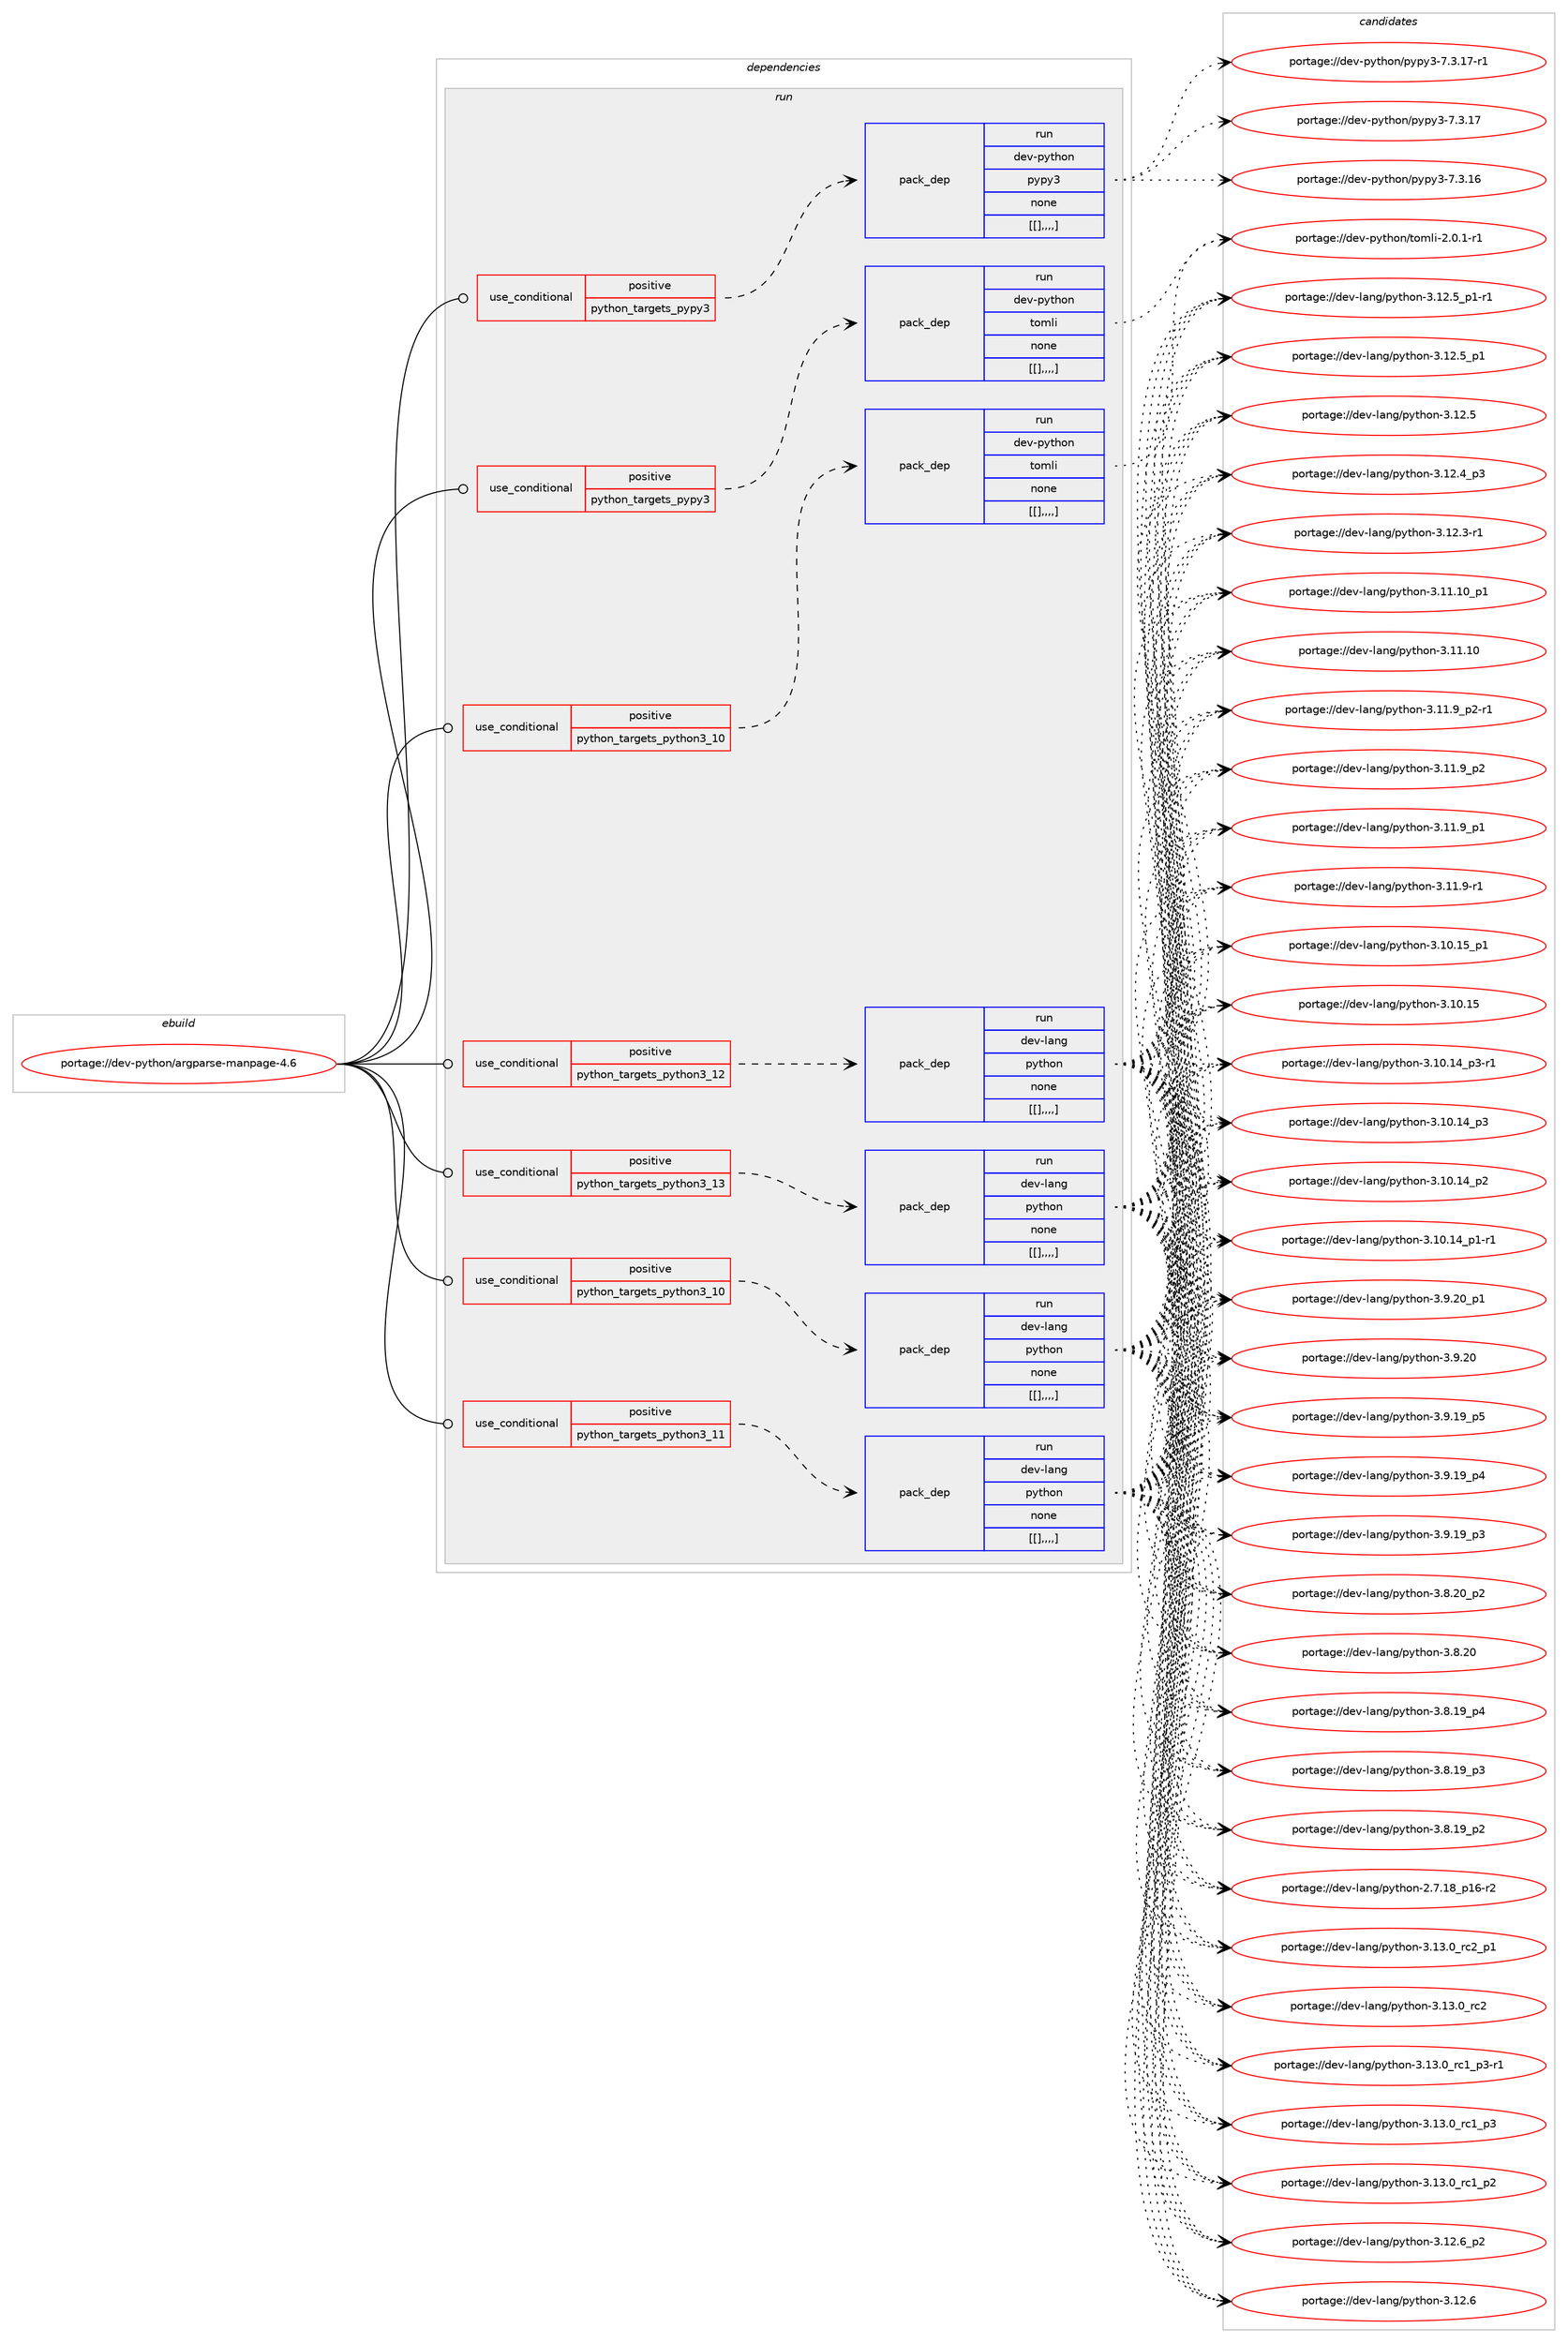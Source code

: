 digraph prolog {

# *************
# Graph options
# *************

newrank=true;
concentrate=true;
compound=true;
graph [rankdir=LR,fontname=Helvetica,fontsize=10,ranksep=1.5];#, ranksep=2.5, nodesep=0.2];
edge  [arrowhead=vee];
node  [fontname=Helvetica,fontsize=10];

# **********
# The ebuild
# **********

subgraph cluster_leftcol {
color=gray;
label=<<i>ebuild</i>>;
id [label="portage://dev-python/argparse-manpage-4.6", color=red, width=4, href="../dev-python/argparse-manpage-4.6.svg"];
}

# ****************
# The dependencies
# ****************

subgraph cluster_midcol {
color=gray;
label=<<i>dependencies</i>>;
subgraph cluster_compile {
fillcolor="#eeeeee";
style=filled;
label=<<i>compile</i>>;
}
subgraph cluster_compileandrun {
fillcolor="#eeeeee";
style=filled;
label=<<i>compile and run</i>>;
}
subgraph cluster_run {
fillcolor="#eeeeee";
style=filled;
label=<<i>run</i>>;
subgraph cond32035 {
dependency143602 [label=<<TABLE BORDER="0" CELLBORDER="1" CELLSPACING="0" CELLPADDING="4"><TR><TD ROWSPAN="3" CELLPADDING="10">use_conditional</TD></TR><TR><TD>positive</TD></TR><TR><TD>python_targets_pypy3</TD></TR></TABLE>>, shape=none, color=red];
subgraph pack110358 {
dependency143603 [label=<<TABLE BORDER="0" CELLBORDER="1" CELLSPACING="0" CELLPADDING="4" WIDTH="220"><TR><TD ROWSPAN="6" CELLPADDING="30">pack_dep</TD></TR><TR><TD WIDTH="110">run</TD></TR><TR><TD>dev-python</TD></TR><TR><TD>pypy3</TD></TR><TR><TD>none</TD></TR><TR><TD>[[],,,,]</TD></TR></TABLE>>, shape=none, color=blue];
}
dependency143602:e -> dependency143603:w [weight=20,style="dashed",arrowhead="vee"];
}
id:e -> dependency143602:w [weight=20,style="solid",arrowhead="odot"];
subgraph cond32036 {
dependency143604 [label=<<TABLE BORDER="0" CELLBORDER="1" CELLSPACING="0" CELLPADDING="4"><TR><TD ROWSPAN="3" CELLPADDING="10">use_conditional</TD></TR><TR><TD>positive</TD></TR><TR><TD>python_targets_pypy3</TD></TR></TABLE>>, shape=none, color=red];
subgraph pack110359 {
dependency143605 [label=<<TABLE BORDER="0" CELLBORDER="1" CELLSPACING="0" CELLPADDING="4" WIDTH="220"><TR><TD ROWSPAN="6" CELLPADDING="30">pack_dep</TD></TR><TR><TD WIDTH="110">run</TD></TR><TR><TD>dev-python</TD></TR><TR><TD>tomli</TD></TR><TR><TD>none</TD></TR><TR><TD>[[],,,,]</TD></TR></TABLE>>, shape=none, color=blue];
}
dependency143604:e -> dependency143605:w [weight=20,style="dashed",arrowhead="vee"];
}
id:e -> dependency143604:w [weight=20,style="solid",arrowhead="odot"];
subgraph cond32037 {
dependency143606 [label=<<TABLE BORDER="0" CELLBORDER="1" CELLSPACING="0" CELLPADDING="4"><TR><TD ROWSPAN="3" CELLPADDING="10">use_conditional</TD></TR><TR><TD>positive</TD></TR><TR><TD>python_targets_python3_10</TD></TR></TABLE>>, shape=none, color=red];
subgraph pack110360 {
dependency143607 [label=<<TABLE BORDER="0" CELLBORDER="1" CELLSPACING="0" CELLPADDING="4" WIDTH="220"><TR><TD ROWSPAN="6" CELLPADDING="30">pack_dep</TD></TR><TR><TD WIDTH="110">run</TD></TR><TR><TD>dev-lang</TD></TR><TR><TD>python</TD></TR><TR><TD>none</TD></TR><TR><TD>[[],,,,]</TD></TR></TABLE>>, shape=none, color=blue];
}
dependency143606:e -> dependency143607:w [weight=20,style="dashed",arrowhead="vee"];
}
id:e -> dependency143606:w [weight=20,style="solid",arrowhead="odot"];
subgraph cond32038 {
dependency143608 [label=<<TABLE BORDER="0" CELLBORDER="1" CELLSPACING="0" CELLPADDING="4"><TR><TD ROWSPAN="3" CELLPADDING="10">use_conditional</TD></TR><TR><TD>positive</TD></TR><TR><TD>python_targets_python3_10</TD></TR></TABLE>>, shape=none, color=red];
subgraph pack110361 {
dependency143609 [label=<<TABLE BORDER="0" CELLBORDER="1" CELLSPACING="0" CELLPADDING="4" WIDTH="220"><TR><TD ROWSPAN="6" CELLPADDING="30">pack_dep</TD></TR><TR><TD WIDTH="110">run</TD></TR><TR><TD>dev-python</TD></TR><TR><TD>tomli</TD></TR><TR><TD>none</TD></TR><TR><TD>[[],,,,]</TD></TR></TABLE>>, shape=none, color=blue];
}
dependency143608:e -> dependency143609:w [weight=20,style="dashed",arrowhead="vee"];
}
id:e -> dependency143608:w [weight=20,style="solid",arrowhead="odot"];
subgraph cond32039 {
dependency143610 [label=<<TABLE BORDER="0" CELLBORDER="1" CELLSPACING="0" CELLPADDING="4"><TR><TD ROWSPAN="3" CELLPADDING="10">use_conditional</TD></TR><TR><TD>positive</TD></TR><TR><TD>python_targets_python3_11</TD></TR></TABLE>>, shape=none, color=red];
subgraph pack110362 {
dependency143611 [label=<<TABLE BORDER="0" CELLBORDER="1" CELLSPACING="0" CELLPADDING="4" WIDTH="220"><TR><TD ROWSPAN="6" CELLPADDING="30">pack_dep</TD></TR><TR><TD WIDTH="110">run</TD></TR><TR><TD>dev-lang</TD></TR><TR><TD>python</TD></TR><TR><TD>none</TD></TR><TR><TD>[[],,,,]</TD></TR></TABLE>>, shape=none, color=blue];
}
dependency143610:e -> dependency143611:w [weight=20,style="dashed",arrowhead="vee"];
}
id:e -> dependency143610:w [weight=20,style="solid",arrowhead="odot"];
subgraph cond32040 {
dependency143612 [label=<<TABLE BORDER="0" CELLBORDER="1" CELLSPACING="0" CELLPADDING="4"><TR><TD ROWSPAN="3" CELLPADDING="10">use_conditional</TD></TR><TR><TD>positive</TD></TR><TR><TD>python_targets_python3_12</TD></TR></TABLE>>, shape=none, color=red];
subgraph pack110363 {
dependency143613 [label=<<TABLE BORDER="0" CELLBORDER="1" CELLSPACING="0" CELLPADDING="4" WIDTH="220"><TR><TD ROWSPAN="6" CELLPADDING="30">pack_dep</TD></TR><TR><TD WIDTH="110">run</TD></TR><TR><TD>dev-lang</TD></TR><TR><TD>python</TD></TR><TR><TD>none</TD></TR><TR><TD>[[],,,,]</TD></TR></TABLE>>, shape=none, color=blue];
}
dependency143612:e -> dependency143613:w [weight=20,style="dashed",arrowhead="vee"];
}
id:e -> dependency143612:w [weight=20,style="solid",arrowhead="odot"];
subgraph cond32041 {
dependency143614 [label=<<TABLE BORDER="0" CELLBORDER="1" CELLSPACING="0" CELLPADDING="4"><TR><TD ROWSPAN="3" CELLPADDING="10">use_conditional</TD></TR><TR><TD>positive</TD></TR><TR><TD>python_targets_python3_13</TD></TR></TABLE>>, shape=none, color=red];
subgraph pack110364 {
dependency143615 [label=<<TABLE BORDER="0" CELLBORDER="1" CELLSPACING="0" CELLPADDING="4" WIDTH="220"><TR><TD ROWSPAN="6" CELLPADDING="30">pack_dep</TD></TR><TR><TD WIDTH="110">run</TD></TR><TR><TD>dev-lang</TD></TR><TR><TD>python</TD></TR><TR><TD>none</TD></TR><TR><TD>[[],,,,]</TD></TR></TABLE>>, shape=none, color=blue];
}
dependency143614:e -> dependency143615:w [weight=20,style="dashed",arrowhead="vee"];
}
id:e -> dependency143614:w [weight=20,style="solid",arrowhead="odot"];
}
}

# **************
# The candidates
# **************

subgraph cluster_choices {
rank=same;
color=gray;
label=<<i>candidates</i>>;

subgraph choice110358 {
color=black;
nodesep=1;
choice100101118451121211161041111104711212111212151455546514649554511449 [label="portage://dev-python/pypy3-7.3.17-r1", color=red, width=4,href="../dev-python/pypy3-7.3.17-r1.svg"];
choice10010111845112121116104111110471121211121215145554651464955 [label="portage://dev-python/pypy3-7.3.17", color=red, width=4,href="../dev-python/pypy3-7.3.17.svg"];
choice10010111845112121116104111110471121211121215145554651464954 [label="portage://dev-python/pypy3-7.3.16", color=red, width=4,href="../dev-python/pypy3-7.3.16.svg"];
dependency143603:e -> choice100101118451121211161041111104711212111212151455546514649554511449:w [style=dotted,weight="100"];
dependency143603:e -> choice10010111845112121116104111110471121211121215145554651464955:w [style=dotted,weight="100"];
dependency143603:e -> choice10010111845112121116104111110471121211121215145554651464954:w [style=dotted,weight="100"];
}
subgraph choice110359 {
color=black;
nodesep=1;
choice10010111845112121116104111110471161111091081054550464846494511449 [label="portage://dev-python/tomli-2.0.1-r1", color=red, width=4,href="../dev-python/tomli-2.0.1-r1.svg"];
dependency143605:e -> choice10010111845112121116104111110471161111091081054550464846494511449:w [style=dotted,weight="100"];
}
subgraph choice110360 {
color=black;
nodesep=1;
choice100101118451089711010347112121116104111110455146495146489511499509511249 [label="portage://dev-lang/python-3.13.0_rc2_p1", color=red, width=4,href="../dev-lang/python-3.13.0_rc2_p1.svg"];
choice10010111845108971101034711212111610411111045514649514648951149950 [label="portage://dev-lang/python-3.13.0_rc2", color=red, width=4,href="../dev-lang/python-3.13.0_rc2.svg"];
choice1001011184510897110103471121211161041111104551464951464895114994995112514511449 [label="portage://dev-lang/python-3.13.0_rc1_p3-r1", color=red, width=4,href="../dev-lang/python-3.13.0_rc1_p3-r1.svg"];
choice100101118451089711010347112121116104111110455146495146489511499499511251 [label="portage://dev-lang/python-3.13.0_rc1_p3", color=red, width=4,href="../dev-lang/python-3.13.0_rc1_p3.svg"];
choice100101118451089711010347112121116104111110455146495146489511499499511250 [label="portage://dev-lang/python-3.13.0_rc1_p2", color=red, width=4,href="../dev-lang/python-3.13.0_rc1_p2.svg"];
choice100101118451089711010347112121116104111110455146495046549511250 [label="portage://dev-lang/python-3.12.6_p2", color=red, width=4,href="../dev-lang/python-3.12.6_p2.svg"];
choice10010111845108971101034711212111610411111045514649504654 [label="portage://dev-lang/python-3.12.6", color=red, width=4,href="../dev-lang/python-3.12.6.svg"];
choice1001011184510897110103471121211161041111104551464950465395112494511449 [label="portage://dev-lang/python-3.12.5_p1-r1", color=red, width=4,href="../dev-lang/python-3.12.5_p1-r1.svg"];
choice100101118451089711010347112121116104111110455146495046539511249 [label="portage://dev-lang/python-3.12.5_p1", color=red, width=4,href="../dev-lang/python-3.12.5_p1.svg"];
choice10010111845108971101034711212111610411111045514649504653 [label="portage://dev-lang/python-3.12.5", color=red, width=4,href="../dev-lang/python-3.12.5.svg"];
choice100101118451089711010347112121116104111110455146495046529511251 [label="portage://dev-lang/python-3.12.4_p3", color=red, width=4,href="../dev-lang/python-3.12.4_p3.svg"];
choice100101118451089711010347112121116104111110455146495046514511449 [label="portage://dev-lang/python-3.12.3-r1", color=red, width=4,href="../dev-lang/python-3.12.3-r1.svg"];
choice10010111845108971101034711212111610411111045514649494649489511249 [label="portage://dev-lang/python-3.11.10_p1", color=red, width=4,href="../dev-lang/python-3.11.10_p1.svg"];
choice1001011184510897110103471121211161041111104551464949464948 [label="portage://dev-lang/python-3.11.10", color=red, width=4,href="../dev-lang/python-3.11.10.svg"];
choice1001011184510897110103471121211161041111104551464949465795112504511449 [label="portage://dev-lang/python-3.11.9_p2-r1", color=red, width=4,href="../dev-lang/python-3.11.9_p2-r1.svg"];
choice100101118451089711010347112121116104111110455146494946579511250 [label="portage://dev-lang/python-3.11.9_p2", color=red, width=4,href="../dev-lang/python-3.11.9_p2.svg"];
choice100101118451089711010347112121116104111110455146494946579511249 [label="portage://dev-lang/python-3.11.9_p1", color=red, width=4,href="../dev-lang/python-3.11.9_p1.svg"];
choice100101118451089711010347112121116104111110455146494946574511449 [label="portage://dev-lang/python-3.11.9-r1", color=red, width=4,href="../dev-lang/python-3.11.9-r1.svg"];
choice10010111845108971101034711212111610411111045514649484649539511249 [label="portage://dev-lang/python-3.10.15_p1", color=red, width=4,href="../dev-lang/python-3.10.15_p1.svg"];
choice1001011184510897110103471121211161041111104551464948464953 [label="portage://dev-lang/python-3.10.15", color=red, width=4,href="../dev-lang/python-3.10.15.svg"];
choice100101118451089711010347112121116104111110455146494846495295112514511449 [label="portage://dev-lang/python-3.10.14_p3-r1", color=red, width=4,href="../dev-lang/python-3.10.14_p3-r1.svg"];
choice10010111845108971101034711212111610411111045514649484649529511251 [label="portage://dev-lang/python-3.10.14_p3", color=red, width=4,href="../dev-lang/python-3.10.14_p3.svg"];
choice10010111845108971101034711212111610411111045514649484649529511250 [label="portage://dev-lang/python-3.10.14_p2", color=red, width=4,href="../dev-lang/python-3.10.14_p2.svg"];
choice100101118451089711010347112121116104111110455146494846495295112494511449 [label="portage://dev-lang/python-3.10.14_p1-r1", color=red, width=4,href="../dev-lang/python-3.10.14_p1-r1.svg"];
choice100101118451089711010347112121116104111110455146574650489511249 [label="portage://dev-lang/python-3.9.20_p1", color=red, width=4,href="../dev-lang/python-3.9.20_p1.svg"];
choice10010111845108971101034711212111610411111045514657465048 [label="portage://dev-lang/python-3.9.20", color=red, width=4,href="../dev-lang/python-3.9.20.svg"];
choice100101118451089711010347112121116104111110455146574649579511253 [label="portage://dev-lang/python-3.9.19_p5", color=red, width=4,href="../dev-lang/python-3.9.19_p5.svg"];
choice100101118451089711010347112121116104111110455146574649579511252 [label="portage://dev-lang/python-3.9.19_p4", color=red, width=4,href="../dev-lang/python-3.9.19_p4.svg"];
choice100101118451089711010347112121116104111110455146574649579511251 [label="portage://dev-lang/python-3.9.19_p3", color=red, width=4,href="../dev-lang/python-3.9.19_p3.svg"];
choice100101118451089711010347112121116104111110455146564650489511250 [label="portage://dev-lang/python-3.8.20_p2", color=red, width=4,href="../dev-lang/python-3.8.20_p2.svg"];
choice10010111845108971101034711212111610411111045514656465048 [label="portage://dev-lang/python-3.8.20", color=red, width=4,href="../dev-lang/python-3.8.20.svg"];
choice100101118451089711010347112121116104111110455146564649579511252 [label="portage://dev-lang/python-3.8.19_p4", color=red, width=4,href="../dev-lang/python-3.8.19_p4.svg"];
choice100101118451089711010347112121116104111110455146564649579511251 [label="portage://dev-lang/python-3.8.19_p3", color=red, width=4,href="../dev-lang/python-3.8.19_p3.svg"];
choice100101118451089711010347112121116104111110455146564649579511250 [label="portage://dev-lang/python-3.8.19_p2", color=red, width=4,href="../dev-lang/python-3.8.19_p2.svg"];
choice100101118451089711010347112121116104111110455046554649569511249544511450 [label="portage://dev-lang/python-2.7.18_p16-r2", color=red, width=4,href="../dev-lang/python-2.7.18_p16-r2.svg"];
dependency143607:e -> choice100101118451089711010347112121116104111110455146495146489511499509511249:w [style=dotted,weight="100"];
dependency143607:e -> choice10010111845108971101034711212111610411111045514649514648951149950:w [style=dotted,weight="100"];
dependency143607:e -> choice1001011184510897110103471121211161041111104551464951464895114994995112514511449:w [style=dotted,weight="100"];
dependency143607:e -> choice100101118451089711010347112121116104111110455146495146489511499499511251:w [style=dotted,weight="100"];
dependency143607:e -> choice100101118451089711010347112121116104111110455146495146489511499499511250:w [style=dotted,weight="100"];
dependency143607:e -> choice100101118451089711010347112121116104111110455146495046549511250:w [style=dotted,weight="100"];
dependency143607:e -> choice10010111845108971101034711212111610411111045514649504654:w [style=dotted,weight="100"];
dependency143607:e -> choice1001011184510897110103471121211161041111104551464950465395112494511449:w [style=dotted,weight="100"];
dependency143607:e -> choice100101118451089711010347112121116104111110455146495046539511249:w [style=dotted,weight="100"];
dependency143607:e -> choice10010111845108971101034711212111610411111045514649504653:w [style=dotted,weight="100"];
dependency143607:e -> choice100101118451089711010347112121116104111110455146495046529511251:w [style=dotted,weight="100"];
dependency143607:e -> choice100101118451089711010347112121116104111110455146495046514511449:w [style=dotted,weight="100"];
dependency143607:e -> choice10010111845108971101034711212111610411111045514649494649489511249:w [style=dotted,weight="100"];
dependency143607:e -> choice1001011184510897110103471121211161041111104551464949464948:w [style=dotted,weight="100"];
dependency143607:e -> choice1001011184510897110103471121211161041111104551464949465795112504511449:w [style=dotted,weight="100"];
dependency143607:e -> choice100101118451089711010347112121116104111110455146494946579511250:w [style=dotted,weight="100"];
dependency143607:e -> choice100101118451089711010347112121116104111110455146494946579511249:w [style=dotted,weight="100"];
dependency143607:e -> choice100101118451089711010347112121116104111110455146494946574511449:w [style=dotted,weight="100"];
dependency143607:e -> choice10010111845108971101034711212111610411111045514649484649539511249:w [style=dotted,weight="100"];
dependency143607:e -> choice1001011184510897110103471121211161041111104551464948464953:w [style=dotted,weight="100"];
dependency143607:e -> choice100101118451089711010347112121116104111110455146494846495295112514511449:w [style=dotted,weight="100"];
dependency143607:e -> choice10010111845108971101034711212111610411111045514649484649529511251:w [style=dotted,weight="100"];
dependency143607:e -> choice10010111845108971101034711212111610411111045514649484649529511250:w [style=dotted,weight="100"];
dependency143607:e -> choice100101118451089711010347112121116104111110455146494846495295112494511449:w [style=dotted,weight="100"];
dependency143607:e -> choice100101118451089711010347112121116104111110455146574650489511249:w [style=dotted,weight="100"];
dependency143607:e -> choice10010111845108971101034711212111610411111045514657465048:w [style=dotted,weight="100"];
dependency143607:e -> choice100101118451089711010347112121116104111110455146574649579511253:w [style=dotted,weight="100"];
dependency143607:e -> choice100101118451089711010347112121116104111110455146574649579511252:w [style=dotted,weight="100"];
dependency143607:e -> choice100101118451089711010347112121116104111110455146574649579511251:w [style=dotted,weight="100"];
dependency143607:e -> choice100101118451089711010347112121116104111110455146564650489511250:w [style=dotted,weight="100"];
dependency143607:e -> choice10010111845108971101034711212111610411111045514656465048:w [style=dotted,weight="100"];
dependency143607:e -> choice100101118451089711010347112121116104111110455146564649579511252:w [style=dotted,weight="100"];
dependency143607:e -> choice100101118451089711010347112121116104111110455146564649579511251:w [style=dotted,weight="100"];
dependency143607:e -> choice100101118451089711010347112121116104111110455146564649579511250:w [style=dotted,weight="100"];
dependency143607:e -> choice100101118451089711010347112121116104111110455046554649569511249544511450:w [style=dotted,weight="100"];
}
subgraph choice110361 {
color=black;
nodesep=1;
choice10010111845112121116104111110471161111091081054550464846494511449 [label="portage://dev-python/tomli-2.0.1-r1", color=red, width=4,href="../dev-python/tomli-2.0.1-r1.svg"];
dependency143609:e -> choice10010111845112121116104111110471161111091081054550464846494511449:w [style=dotted,weight="100"];
}
subgraph choice110362 {
color=black;
nodesep=1;
choice100101118451089711010347112121116104111110455146495146489511499509511249 [label="portage://dev-lang/python-3.13.0_rc2_p1", color=red, width=4,href="../dev-lang/python-3.13.0_rc2_p1.svg"];
choice10010111845108971101034711212111610411111045514649514648951149950 [label="portage://dev-lang/python-3.13.0_rc2", color=red, width=4,href="../dev-lang/python-3.13.0_rc2.svg"];
choice1001011184510897110103471121211161041111104551464951464895114994995112514511449 [label="portage://dev-lang/python-3.13.0_rc1_p3-r1", color=red, width=4,href="../dev-lang/python-3.13.0_rc1_p3-r1.svg"];
choice100101118451089711010347112121116104111110455146495146489511499499511251 [label="portage://dev-lang/python-3.13.0_rc1_p3", color=red, width=4,href="../dev-lang/python-3.13.0_rc1_p3.svg"];
choice100101118451089711010347112121116104111110455146495146489511499499511250 [label="portage://dev-lang/python-3.13.0_rc1_p2", color=red, width=4,href="../dev-lang/python-3.13.0_rc1_p2.svg"];
choice100101118451089711010347112121116104111110455146495046549511250 [label="portage://dev-lang/python-3.12.6_p2", color=red, width=4,href="../dev-lang/python-3.12.6_p2.svg"];
choice10010111845108971101034711212111610411111045514649504654 [label="portage://dev-lang/python-3.12.6", color=red, width=4,href="../dev-lang/python-3.12.6.svg"];
choice1001011184510897110103471121211161041111104551464950465395112494511449 [label="portage://dev-lang/python-3.12.5_p1-r1", color=red, width=4,href="../dev-lang/python-3.12.5_p1-r1.svg"];
choice100101118451089711010347112121116104111110455146495046539511249 [label="portage://dev-lang/python-3.12.5_p1", color=red, width=4,href="../dev-lang/python-3.12.5_p1.svg"];
choice10010111845108971101034711212111610411111045514649504653 [label="portage://dev-lang/python-3.12.5", color=red, width=4,href="../dev-lang/python-3.12.5.svg"];
choice100101118451089711010347112121116104111110455146495046529511251 [label="portage://dev-lang/python-3.12.4_p3", color=red, width=4,href="../dev-lang/python-3.12.4_p3.svg"];
choice100101118451089711010347112121116104111110455146495046514511449 [label="portage://dev-lang/python-3.12.3-r1", color=red, width=4,href="../dev-lang/python-3.12.3-r1.svg"];
choice10010111845108971101034711212111610411111045514649494649489511249 [label="portage://dev-lang/python-3.11.10_p1", color=red, width=4,href="../dev-lang/python-3.11.10_p1.svg"];
choice1001011184510897110103471121211161041111104551464949464948 [label="portage://dev-lang/python-3.11.10", color=red, width=4,href="../dev-lang/python-3.11.10.svg"];
choice1001011184510897110103471121211161041111104551464949465795112504511449 [label="portage://dev-lang/python-3.11.9_p2-r1", color=red, width=4,href="../dev-lang/python-3.11.9_p2-r1.svg"];
choice100101118451089711010347112121116104111110455146494946579511250 [label="portage://dev-lang/python-3.11.9_p2", color=red, width=4,href="../dev-lang/python-3.11.9_p2.svg"];
choice100101118451089711010347112121116104111110455146494946579511249 [label="portage://dev-lang/python-3.11.9_p1", color=red, width=4,href="../dev-lang/python-3.11.9_p1.svg"];
choice100101118451089711010347112121116104111110455146494946574511449 [label="portage://dev-lang/python-3.11.9-r1", color=red, width=4,href="../dev-lang/python-3.11.9-r1.svg"];
choice10010111845108971101034711212111610411111045514649484649539511249 [label="portage://dev-lang/python-3.10.15_p1", color=red, width=4,href="../dev-lang/python-3.10.15_p1.svg"];
choice1001011184510897110103471121211161041111104551464948464953 [label="portage://dev-lang/python-3.10.15", color=red, width=4,href="../dev-lang/python-3.10.15.svg"];
choice100101118451089711010347112121116104111110455146494846495295112514511449 [label="portage://dev-lang/python-3.10.14_p3-r1", color=red, width=4,href="../dev-lang/python-3.10.14_p3-r1.svg"];
choice10010111845108971101034711212111610411111045514649484649529511251 [label="portage://dev-lang/python-3.10.14_p3", color=red, width=4,href="../dev-lang/python-3.10.14_p3.svg"];
choice10010111845108971101034711212111610411111045514649484649529511250 [label="portage://dev-lang/python-3.10.14_p2", color=red, width=4,href="../dev-lang/python-3.10.14_p2.svg"];
choice100101118451089711010347112121116104111110455146494846495295112494511449 [label="portage://dev-lang/python-3.10.14_p1-r1", color=red, width=4,href="../dev-lang/python-3.10.14_p1-r1.svg"];
choice100101118451089711010347112121116104111110455146574650489511249 [label="portage://dev-lang/python-3.9.20_p1", color=red, width=4,href="../dev-lang/python-3.9.20_p1.svg"];
choice10010111845108971101034711212111610411111045514657465048 [label="portage://dev-lang/python-3.9.20", color=red, width=4,href="../dev-lang/python-3.9.20.svg"];
choice100101118451089711010347112121116104111110455146574649579511253 [label="portage://dev-lang/python-3.9.19_p5", color=red, width=4,href="../dev-lang/python-3.9.19_p5.svg"];
choice100101118451089711010347112121116104111110455146574649579511252 [label="portage://dev-lang/python-3.9.19_p4", color=red, width=4,href="../dev-lang/python-3.9.19_p4.svg"];
choice100101118451089711010347112121116104111110455146574649579511251 [label="portage://dev-lang/python-3.9.19_p3", color=red, width=4,href="../dev-lang/python-3.9.19_p3.svg"];
choice100101118451089711010347112121116104111110455146564650489511250 [label="portage://dev-lang/python-3.8.20_p2", color=red, width=4,href="../dev-lang/python-3.8.20_p2.svg"];
choice10010111845108971101034711212111610411111045514656465048 [label="portage://dev-lang/python-3.8.20", color=red, width=4,href="../dev-lang/python-3.8.20.svg"];
choice100101118451089711010347112121116104111110455146564649579511252 [label="portage://dev-lang/python-3.8.19_p4", color=red, width=4,href="../dev-lang/python-3.8.19_p4.svg"];
choice100101118451089711010347112121116104111110455146564649579511251 [label="portage://dev-lang/python-3.8.19_p3", color=red, width=4,href="../dev-lang/python-3.8.19_p3.svg"];
choice100101118451089711010347112121116104111110455146564649579511250 [label="portage://dev-lang/python-3.8.19_p2", color=red, width=4,href="../dev-lang/python-3.8.19_p2.svg"];
choice100101118451089711010347112121116104111110455046554649569511249544511450 [label="portage://dev-lang/python-2.7.18_p16-r2", color=red, width=4,href="../dev-lang/python-2.7.18_p16-r2.svg"];
dependency143611:e -> choice100101118451089711010347112121116104111110455146495146489511499509511249:w [style=dotted,weight="100"];
dependency143611:e -> choice10010111845108971101034711212111610411111045514649514648951149950:w [style=dotted,weight="100"];
dependency143611:e -> choice1001011184510897110103471121211161041111104551464951464895114994995112514511449:w [style=dotted,weight="100"];
dependency143611:e -> choice100101118451089711010347112121116104111110455146495146489511499499511251:w [style=dotted,weight="100"];
dependency143611:e -> choice100101118451089711010347112121116104111110455146495146489511499499511250:w [style=dotted,weight="100"];
dependency143611:e -> choice100101118451089711010347112121116104111110455146495046549511250:w [style=dotted,weight="100"];
dependency143611:e -> choice10010111845108971101034711212111610411111045514649504654:w [style=dotted,weight="100"];
dependency143611:e -> choice1001011184510897110103471121211161041111104551464950465395112494511449:w [style=dotted,weight="100"];
dependency143611:e -> choice100101118451089711010347112121116104111110455146495046539511249:w [style=dotted,weight="100"];
dependency143611:e -> choice10010111845108971101034711212111610411111045514649504653:w [style=dotted,weight="100"];
dependency143611:e -> choice100101118451089711010347112121116104111110455146495046529511251:w [style=dotted,weight="100"];
dependency143611:e -> choice100101118451089711010347112121116104111110455146495046514511449:w [style=dotted,weight="100"];
dependency143611:e -> choice10010111845108971101034711212111610411111045514649494649489511249:w [style=dotted,weight="100"];
dependency143611:e -> choice1001011184510897110103471121211161041111104551464949464948:w [style=dotted,weight="100"];
dependency143611:e -> choice1001011184510897110103471121211161041111104551464949465795112504511449:w [style=dotted,weight="100"];
dependency143611:e -> choice100101118451089711010347112121116104111110455146494946579511250:w [style=dotted,weight="100"];
dependency143611:e -> choice100101118451089711010347112121116104111110455146494946579511249:w [style=dotted,weight="100"];
dependency143611:e -> choice100101118451089711010347112121116104111110455146494946574511449:w [style=dotted,weight="100"];
dependency143611:e -> choice10010111845108971101034711212111610411111045514649484649539511249:w [style=dotted,weight="100"];
dependency143611:e -> choice1001011184510897110103471121211161041111104551464948464953:w [style=dotted,weight="100"];
dependency143611:e -> choice100101118451089711010347112121116104111110455146494846495295112514511449:w [style=dotted,weight="100"];
dependency143611:e -> choice10010111845108971101034711212111610411111045514649484649529511251:w [style=dotted,weight="100"];
dependency143611:e -> choice10010111845108971101034711212111610411111045514649484649529511250:w [style=dotted,weight="100"];
dependency143611:e -> choice100101118451089711010347112121116104111110455146494846495295112494511449:w [style=dotted,weight="100"];
dependency143611:e -> choice100101118451089711010347112121116104111110455146574650489511249:w [style=dotted,weight="100"];
dependency143611:e -> choice10010111845108971101034711212111610411111045514657465048:w [style=dotted,weight="100"];
dependency143611:e -> choice100101118451089711010347112121116104111110455146574649579511253:w [style=dotted,weight="100"];
dependency143611:e -> choice100101118451089711010347112121116104111110455146574649579511252:w [style=dotted,weight="100"];
dependency143611:e -> choice100101118451089711010347112121116104111110455146574649579511251:w [style=dotted,weight="100"];
dependency143611:e -> choice100101118451089711010347112121116104111110455146564650489511250:w [style=dotted,weight="100"];
dependency143611:e -> choice10010111845108971101034711212111610411111045514656465048:w [style=dotted,weight="100"];
dependency143611:e -> choice100101118451089711010347112121116104111110455146564649579511252:w [style=dotted,weight="100"];
dependency143611:e -> choice100101118451089711010347112121116104111110455146564649579511251:w [style=dotted,weight="100"];
dependency143611:e -> choice100101118451089711010347112121116104111110455146564649579511250:w [style=dotted,weight="100"];
dependency143611:e -> choice100101118451089711010347112121116104111110455046554649569511249544511450:w [style=dotted,weight="100"];
}
subgraph choice110363 {
color=black;
nodesep=1;
choice100101118451089711010347112121116104111110455146495146489511499509511249 [label="portage://dev-lang/python-3.13.0_rc2_p1", color=red, width=4,href="../dev-lang/python-3.13.0_rc2_p1.svg"];
choice10010111845108971101034711212111610411111045514649514648951149950 [label="portage://dev-lang/python-3.13.0_rc2", color=red, width=4,href="../dev-lang/python-3.13.0_rc2.svg"];
choice1001011184510897110103471121211161041111104551464951464895114994995112514511449 [label="portage://dev-lang/python-3.13.0_rc1_p3-r1", color=red, width=4,href="../dev-lang/python-3.13.0_rc1_p3-r1.svg"];
choice100101118451089711010347112121116104111110455146495146489511499499511251 [label="portage://dev-lang/python-3.13.0_rc1_p3", color=red, width=4,href="../dev-lang/python-3.13.0_rc1_p3.svg"];
choice100101118451089711010347112121116104111110455146495146489511499499511250 [label="portage://dev-lang/python-3.13.0_rc1_p2", color=red, width=4,href="../dev-lang/python-3.13.0_rc1_p2.svg"];
choice100101118451089711010347112121116104111110455146495046549511250 [label="portage://dev-lang/python-3.12.6_p2", color=red, width=4,href="../dev-lang/python-3.12.6_p2.svg"];
choice10010111845108971101034711212111610411111045514649504654 [label="portage://dev-lang/python-3.12.6", color=red, width=4,href="../dev-lang/python-3.12.6.svg"];
choice1001011184510897110103471121211161041111104551464950465395112494511449 [label="portage://dev-lang/python-3.12.5_p1-r1", color=red, width=4,href="../dev-lang/python-3.12.5_p1-r1.svg"];
choice100101118451089711010347112121116104111110455146495046539511249 [label="portage://dev-lang/python-3.12.5_p1", color=red, width=4,href="../dev-lang/python-3.12.5_p1.svg"];
choice10010111845108971101034711212111610411111045514649504653 [label="portage://dev-lang/python-3.12.5", color=red, width=4,href="../dev-lang/python-3.12.5.svg"];
choice100101118451089711010347112121116104111110455146495046529511251 [label="portage://dev-lang/python-3.12.4_p3", color=red, width=4,href="../dev-lang/python-3.12.4_p3.svg"];
choice100101118451089711010347112121116104111110455146495046514511449 [label="portage://dev-lang/python-3.12.3-r1", color=red, width=4,href="../dev-lang/python-3.12.3-r1.svg"];
choice10010111845108971101034711212111610411111045514649494649489511249 [label="portage://dev-lang/python-3.11.10_p1", color=red, width=4,href="../dev-lang/python-3.11.10_p1.svg"];
choice1001011184510897110103471121211161041111104551464949464948 [label="portage://dev-lang/python-3.11.10", color=red, width=4,href="../dev-lang/python-3.11.10.svg"];
choice1001011184510897110103471121211161041111104551464949465795112504511449 [label="portage://dev-lang/python-3.11.9_p2-r1", color=red, width=4,href="../dev-lang/python-3.11.9_p2-r1.svg"];
choice100101118451089711010347112121116104111110455146494946579511250 [label="portage://dev-lang/python-3.11.9_p2", color=red, width=4,href="../dev-lang/python-3.11.9_p2.svg"];
choice100101118451089711010347112121116104111110455146494946579511249 [label="portage://dev-lang/python-3.11.9_p1", color=red, width=4,href="../dev-lang/python-3.11.9_p1.svg"];
choice100101118451089711010347112121116104111110455146494946574511449 [label="portage://dev-lang/python-3.11.9-r1", color=red, width=4,href="../dev-lang/python-3.11.9-r1.svg"];
choice10010111845108971101034711212111610411111045514649484649539511249 [label="portage://dev-lang/python-3.10.15_p1", color=red, width=4,href="../dev-lang/python-3.10.15_p1.svg"];
choice1001011184510897110103471121211161041111104551464948464953 [label="portage://dev-lang/python-3.10.15", color=red, width=4,href="../dev-lang/python-3.10.15.svg"];
choice100101118451089711010347112121116104111110455146494846495295112514511449 [label="portage://dev-lang/python-3.10.14_p3-r1", color=red, width=4,href="../dev-lang/python-3.10.14_p3-r1.svg"];
choice10010111845108971101034711212111610411111045514649484649529511251 [label="portage://dev-lang/python-3.10.14_p3", color=red, width=4,href="../dev-lang/python-3.10.14_p3.svg"];
choice10010111845108971101034711212111610411111045514649484649529511250 [label="portage://dev-lang/python-3.10.14_p2", color=red, width=4,href="../dev-lang/python-3.10.14_p2.svg"];
choice100101118451089711010347112121116104111110455146494846495295112494511449 [label="portage://dev-lang/python-3.10.14_p1-r1", color=red, width=4,href="../dev-lang/python-3.10.14_p1-r1.svg"];
choice100101118451089711010347112121116104111110455146574650489511249 [label="portage://dev-lang/python-3.9.20_p1", color=red, width=4,href="../dev-lang/python-3.9.20_p1.svg"];
choice10010111845108971101034711212111610411111045514657465048 [label="portage://dev-lang/python-3.9.20", color=red, width=4,href="../dev-lang/python-3.9.20.svg"];
choice100101118451089711010347112121116104111110455146574649579511253 [label="portage://dev-lang/python-3.9.19_p5", color=red, width=4,href="../dev-lang/python-3.9.19_p5.svg"];
choice100101118451089711010347112121116104111110455146574649579511252 [label="portage://dev-lang/python-3.9.19_p4", color=red, width=4,href="../dev-lang/python-3.9.19_p4.svg"];
choice100101118451089711010347112121116104111110455146574649579511251 [label="portage://dev-lang/python-3.9.19_p3", color=red, width=4,href="../dev-lang/python-3.9.19_p3.svg"];
choice100101118451089711010347112121116104111110455146564650489511250 [label="portage://dev-lang/python-3.8.20_p2", color=red, width=4,href="../dev-lang/python-3.8.20_p2.svg"];
choice10010111845108971101034711212111610411111045514656465048 [label="portage://dev-lang/python-3.8.20", color=red, width=4,href="../dev-lang/python-3.8.20.svg"];
choice100101118451089711010347112121116104111110455146564649579511252 [label="portage://dev-lang/python-3.8.19_p4", color=red, width=4,href="../dev-lang/python-3.8.19_p4.svg"];
choice100101118451089711010347112121116104111110455146564649579511251 [label="portage://dev-lang/python-3.8.19_p3", color=red, width=4,href="../dev-lang/python-3.8.19_p3.svg"];
choice100101118451089711010347112121116104111110455146564649579511250 [label="portage://dev-lang/python-3.8.19_p2", color=red, width=4,href="../dev-lang/python-3.8.19_p2.svg"];
choice100101118451089711010347112121116104111110455046554649569511249544511450 [label="portage://dev-lang/python-2.7.18_p16-r2", color=red, width=4,href="../dev-lang/python-2.7.18_p16-r2.svg"];
dependency143613:e -> choice100101118451089711010347112121116104111110455146495146489511499509511249:w [style=dotted,weight="100"];
dependency143613:e -> choice10010111845108971101034711212111610411111045514649514648951149950:w [style=dotted,weight="100"];
dependency143613:e -> choice1001011184510897110103471121211161041111104551464951464895114994995112514511449:w [style=dotted,weight="100"];
dependency143613:e -> choice100101118451089711010347112121116104111110455146495146489511499499511251:w [style=dotted,weight="100"];
dependency143613:e -> choice100101118451089711010347112121116104111110455146495146489511499499511250:w [style=dotted,weight="100"];
dependency143613:e -> choice100101118451089711010347112121116104111110455146495046549511250:w [style=dotted,weight="100"];
dependency143613:e -> choice10010111845108971101034711212111610411111045514649504654:w [style=dotted,weight="100"];
dependency143613:e -> choice1001011184510897110103471121211161041111104551464950465395112494511449:w [style=dotted,weight="100"];
dependency143613:e -> choice100101118451089711010347112121116104111110455146495046539511249:w [style=dotted,weight="100"];
dependency143613:e -> choice10010111845108971101034711212111610411111045514649504653:w [style=dotted,weight="100"];
dependency143613:e -> choice100101118451089711010347112121116104111110455146495046529511251:w [style=dotted,weight="100"];
dependency143613:e -> choice100101118451089711010347112121116104111110455146495046514511449:w [style=dotted,weight="100"];
dependency143613:e -> choice10010111845108971101034711212111610411111045514649494649489511249:w [style=dotted,weight="100"];
dependency143613:e -> choice1001011184510897110103471121211161041111104551464949464948:w [style=dotted,weight="100"];
dependency143613:e -> choice1001011184510897110103471121211161041111104551464949465795112504511449:w [style=dotted,weight="100"];
dependency143613:e -> choice100101118451089711010347112121116104111110455146494946579511250:w [style=dotted,weight="100"];
dependency143613:e -> choice100101118451089711010347112121116104111110455146494946579511249:w [style=dotted,weight="100"];
dependency143613:e -> choice100101118451089711010347112121116104111110455146494946574511449:w [style=dotted,weight="100"];
dependency143613:e -> choice10010111845108971101034711212111610411111045514649484649539511249:w [style=dotted,weight="100"];
dependency143613:e -> choice1001011184510897110103471121211161041111104551464948464953:w [style=dotted,weight="100"];
dependency143613:e -> choice100101118451089711010347112121116104111110455146494846495295112514511449:w [style=dotted,weight="100"];
dependency143613:e -> choice10010111845108971101034711212111610411111045514649484649529511251:w [style=dotted,weight="100"];
dependency143613:e -> choice10010111845108971101034711212111610411111045514649484649529511250:w [style=dotted,weight="100"];
dependency143613:e -> choice100101118451089711010347112121116104111110455146494846495295112494511449:w [style=dotted,weight="100"];
dependency143613:e -> choice100101118451089711010347112121116104111110455146574650489511249:w [style=dotted,weight="100"];
dependency143613:e -> choice10010111845108971101034711212111610411111045514657465048:w [style=dotted,weight="100"];
dependency143613:e -> choice100101118451089711010347112121116104111110455146574649579511253:w [style=dotted,weight="100"];
dependency143613:e -> choice100101118451089711010347112121116104111110455146574649579511252:w [style=dotted,weight="100"];
dependency143613:e -> choice100101118451089711010347112121116104111110455146574649579511251:w [style=dotted,weight="100"];
dependency143613:e -> choice100101118451089711010347112121116104111110455146564650489511250:w [style=dotted,weight="100"];
dependency143613:e -> choice10010111845108971101034711212111610411111045514656465048:w [style=dotted,weight="100"];
dependency143613:e -> choice100101118451089711010347112121116104111110455146564649579511252:w [style=dotted,weight="100"];
dependency143613:e -> choice100101118451089711010347112121116104111110455146564649579511251:w [style=dotted,weight="100"];
dependency143613:e -> choice100101118451089711010347112121116104111110455146564649579511250:w [style=dotted,weight="100"];
dependency143613:e -> choice100101118451089711010347112121116104111110455046554649569511249544511450:w [style=dotted,weight="100"];
}
subgraph choice110364 {
color=black;
nodesep=1;
choice100101118451089711010347112121116104111110455146495146489511499509511249 [label="portage://dev-lang/python-3.13.0_rc2_p1", color=red, width=4,href="../dev-lang/python-3.13.0_rc2_p1.svg"];
choice10010111845108971101034711212111610411111045514649514648951149950 [label="portage://dev-lang/python-3.13.0_rc2", color=red, width=4,href="../dev-lang/python-3.13.0_rc2.svg"];
choice1001011184510897110103471121211161041111104551464951464895114994995112514511449 [label="portage://dev-lang/python-3.13.0_rc1_p3-r1", color=red, width=4,href="../dev-lang/python-3.13.0_rc1_p3-r1.svg"];
choice100101118451089711010347112121116104111110455146495146489511499499511251 [label="portage://dev-lang/python-3.13.0_rc1_p3", color=red, width=4,href="../dev-lang/python-3.13.0_rc1_p3.svg"];
choice100101118451089711010347112121116104111110455146495146489511499499511250 [label="portage://dev-lang/python-3.13.0_rc1_p2", color=red, width=4,href="../dev-lang/python-3.13.0_rc1_p2.svg"];
choice100101118451089711010347112121116104111110455146495046549511250 [label="portage://dev-lang/python-3.12.6_p2", color=red, width=4,href="../dev-lang/python-3.12.6_p2.svg"];
choice10010111845108971101034711212111610411111045514649504654 [label="portage://dev-lang/python-3.12.6", color=red, width=4,href="../dev-lang/python-3.12.6.svg"];
choice1001011184510897110103471121211161041111104551464950465395112494511449 [label="portage://dev-lang/python-3.12.5_p1-r1", color=red, width=4,href="../dev-lang/python-3.12.5_p1-r1.svg"];
choice100101118451089711010347112121116104111110455146495046539511249 [label="portage://dev-lang/python-3.12.5_p1", color=red, width=4,href="../dev-lang/python-3.12.5_p1.svg"];
choice10010111845108971101034711212111610411111045514649504653 [label="portage://dev-lang/python-3.12.5", color=red, width=4,href="../dev-lang/python-3.12.5.svg"];
choice100101118451089711010347112121116104111110455146495046529511251 [label="portage://dev-lang/python-3.12.4_p3", color=red, width=4,href="../dev-lang/python-3.12.4_p3.svg"];
choice100101118451089711010347112121116104111110455146495046514511449 [label="portage://dev-lang/python-3.12.3-r1", color=red, width=4,href="../dev-lang/python-3.12.3-r1.svg"];
choice10010111845108971101034711212111610411111045514649494649489511249 [label="portage://dev-lang/python-3.11.10_p1", color=red, width=4,href="../dev-lang/python-3.11.10_p1.svg"];
choice1001011184510897110103471121211161041111104551464949464948 [label="portage://dev-lang/python-3.11.10", color=red, width=4,href="../dev-lang/python-3.11.10.svg"];
choice1001011184510897110103471121211161041111104551464949465795112504511449 [label="portage://dev-lang/python-3.11.9_p2-r1", color=red, width=4,href="../dev-lang/python-3.11.9_p2-r1.svg"];
choice100101118451089711010347112121116104111110455146494946579511250 [label="portage://dev-lang/python-3.11.9_p2", color=red, width=4,href="../dev-lang/python-3.11.9_p2.svg"];
choice100101118451089711010347112121116104111110455146494946579511249 [label="portage://dev-lang/python-3.11.9_p1", color=red, width=4,href="../dev-lang/python-3.11.9_p1.svg"];
choice100101118451089711010347112121116104111110455146494946574511449 [label="portage://dev-lang/python-3.11.9-r1", color=red, width=4,href="../dev-lang/python-3.11.9-r1.svg"];
choice10010111845108971101034711212111610411111045514649484649539511249 [label="portage://dev-lang/python-3.10.15_p1", color=red, width=4,href="../dev-lang/python-3.10.15_p1.svg"];
choice1001011184510897110103471121211161041111104551464948464953 [label="portage://dev-lang/python-3.10.15", color=red, width=4,href="../dev-lang/python-3.10.15.svg"];
choice100101118451089711010347112121116104111110455146494846495295112514511449 [label="portage://dev-lang/python-3.10.14_p3-r1", color=red, width=4,href="../dev-lang/python-3.10.14_p3-r1.svg"];
choice10010111845108971101034711212111610411111045514649484649529511251 [label="portage://dev-lang/python-3.10.14_p3", color=red, width=4,href="../dev-lang/python-3.10.14_p3.svg"];
choice10010111845108971101034711212111610411111045514649484649529511250 [label="portage://dev-lang/python-3.10.14_p2", color=red, width=4,href="../dev-lang/python-3.10.14_p2.svg"];
choice100101118451089711010347112121116104111110455146494846495295112494511449 [label="portage://dev-lang/python-3.10.14_p1-r1", color=red, width=4,href="../dev-lang/python-3.10.14_p1-r1.svg"];
choice100101118451089711010347112121116104111110455146574650489511249 [label="portage://dev-lang/python-3.9.20_p1", color=red, width=4,href="../dev-lang/python-3.9.20_p1.svg"];
choice10010111845108971101034711212111610411111045514657465048 [label="portage://dev-lang/python-3.9.20", color=red, width=4,href="../dev-lang/python-3.9.20.svg"];
choice100101118451089711010347112121116104111110455146574649579511253 [label="portage://dev-lang/python-3.9.19_p5", color=red, width=4,href="../dev-lang/python-3.9.19_p5.svg"];
choice100101118451089711010347112121116104111110455146574649579511252 [label="portage://dev-lang/python-3.9.19_p4", color=red, width=4,href="../dev-lang/python-3.9.19_p4.svg"];
choice100101118451089711010347112121116104111110455146574649579511251 [label="portage://dev-lang/python-3.9.19_p3", color=red, width=4,href="../dev-lang/python-3.9.19_p3.svg"];
choice100101118451089711010347112121116104111110455146564650489511250 [label="portage://dev-lang/python-3.8.20_p2", color=red, width=4,href="../dev-lang/python-3.8.20_p2.svg"];
choice10010111845108971101034711212111610411111045514656465048 [label="portage://dev-lang/python-3.8.20", color=red, width=4,href="../dev-lang/python-3.8.20.svg"];
choice100101118451089711010347112121116104111110455146564649579511252 [label="portage://dev-lang/python-3.8.19_p4", color=red, width=4,href="../dev-lang/python-3.8.19_p4.svg"];
choice100101118451089711010347112121116104111110455146564649579511251 [label="portage://dev-lang/python-3.8.19_p3", color=red, width=4,href="../dev-lang/python-3.8.19_p3.svg"];
choice100101118451089711010347112121116104111110455146564649579511250 [label="portage://dev-lang/python-3.8.19_p2", color=red, width=4,href="../dev-lang/python-3.8.19_p2.svg"];
choice100101118451089711010347112121116104111110455046554649569511249544511450 [label="portage://dev-lang/python-2.7.18_p16-r2", color=red, width=4,href="../dev-lang/python-2.7.18_p16-r2.svg"];
dependency143615:e -> choice100101118451089711010347112121116104111110455146495146489511499509511249:w [style=dotted,weight="100"];
dependency143615:e -> choice10010111845108971101034711212111610411111045514649514648951149950:w [style=dotted,weight="100"];
dependency143615:e -> choice1001011184510897110103471121211161041111104551464951464895114994995112514511449:w [style=dotted,weight="100"];
dependency143615:e -> choice100101118451089711010347112121116104111110455146495146489511499499511251:w [style=dotted,weight="100"];
dependency143615:e -> choice100101118451089711010347112121116104111110455146495146489511499499511250:w [style=dotted,weight="100"];
dependency143615:e -> choice100101118451089711010347112121116104111110455146495046549511250:w [style=dotted,weight="100"];
dependency143615:e -> choice10010111845108971101034711212111610411111045514649504654:w [style=dotted,weight="100"];
dependency143615:e -> choice1001011184510897110103471121211161041111104551464950465395112494511449:w [style=dotted,weight="100"];
dependency143615:e -> choice100101118451089711010347112121116104111110455146495046539511249:w [style=dotted,weight="100"];
dependency143615:e -> choice10010111845108971101034711212111610411111045514649504653:w [style=dotted,weight="100"];
dependency143615:e -> choice100101118451089711010347112121116104111110455146495046529511251:w [style=dotted,weight="100"];
dependency143615:e -> choice100101118451089711010347112121116104111110455146495046514511449:w [style=dotted,weight="100"];
dependency143615:e -> choice10010111845108971101034711212111610411111045514649494649489511249:w [style=dotted,weight="100"];
dependency143615:e -> choice1001011184510897110103471121211161041111104551464949464948:w [style=dotted,weight="100"];
dependency143615:e -> choice1001011184510897110103471121211161041111104551464949465795112504511449:w [style=dotted,weight="100"];
dependency143615:e -> choice100101118451089711010347112121116104111110455146494946579511250:w [style=dotted,weight="100"];
dependency143615:e -> choice100101118451089711010347112121116104111110455146494946579511249:w [style=dotted,weight="100"];
dependency143615:e -> choice100101118451089711010347112121116104111110455146494946574511449:w [style=dotted,weight="100"];
dependency143615:e -> choice10010111845108971101034711212111610411111045514649484649539511249:w [style=dotted,weight="100"];
dependency143615:e -> choice1001011184510897110103471121211161041111104551464948464953:w [style=dotted,weight="100"];
dependency143615:e -> choice100101118451089711010347112121116104111110455146494846495295112514511449:w [style=dotted,weight="100"];
dependency143615:e -> choice10010111845108971101034711212111610411111045514649484649529511251:w [style=dotted,weight="100"];
dependency143615:e -> choice10010111845108971101034711212111610411111045514649484649529511250:w [style=dotted,weight="100"];
dependency143615:e -> choice100101118451089711010347112121116104111110455146494846495295112494511449:w [style=dotted,weight="100"];
dependency143615:e -> choice100101118451089711010347112121116104111110455146574650489511249:w [style=dotted,weight="100"];
dependency143615:e -> choice10010111845108971101034711212111610411111045514657465048:w [style=dotted,weight="100"];
dependency143615:e -> choice100101118451089711010347112121116104111110455146574649579511253:w [style=dotted,weight="100"];
dependency143615:e -> choice100101118451089711010347112121116104111110455146574649579511252:w [style=dotted,weight="100"];
dependency143615:e -> choice100101118451089711010347112121116104111110455146574649579511251:w [style=dotted,weight="100"];
dependency143615:e -> choice100101118451089711010347112121116104111110455146564650489511250:w [style=dotted,weight="100"];
dependency143615:e -> choice10010111845108971101034711212111610411111045514656465048:w [style=dotted,weight="100"];
dependency143615:e -> choice100101118451089711010347112121116104111110455146564649579511252:w [style=dotted,weight="100"];
dependency143615:e -> choice100101118451089711010347112121116104111110455146564649579511251:w [style=dotted,weight="100"];
dependency143615:e -> choice100101118451089711010347112121116104111110455146564649579511250:w [style=dotted,weight="100"];
dependency143615:e -> choice100101118451089711010347112121116104111110455046554649569511249544511450:w [style=dotted,weight="100"];
}
}

}
